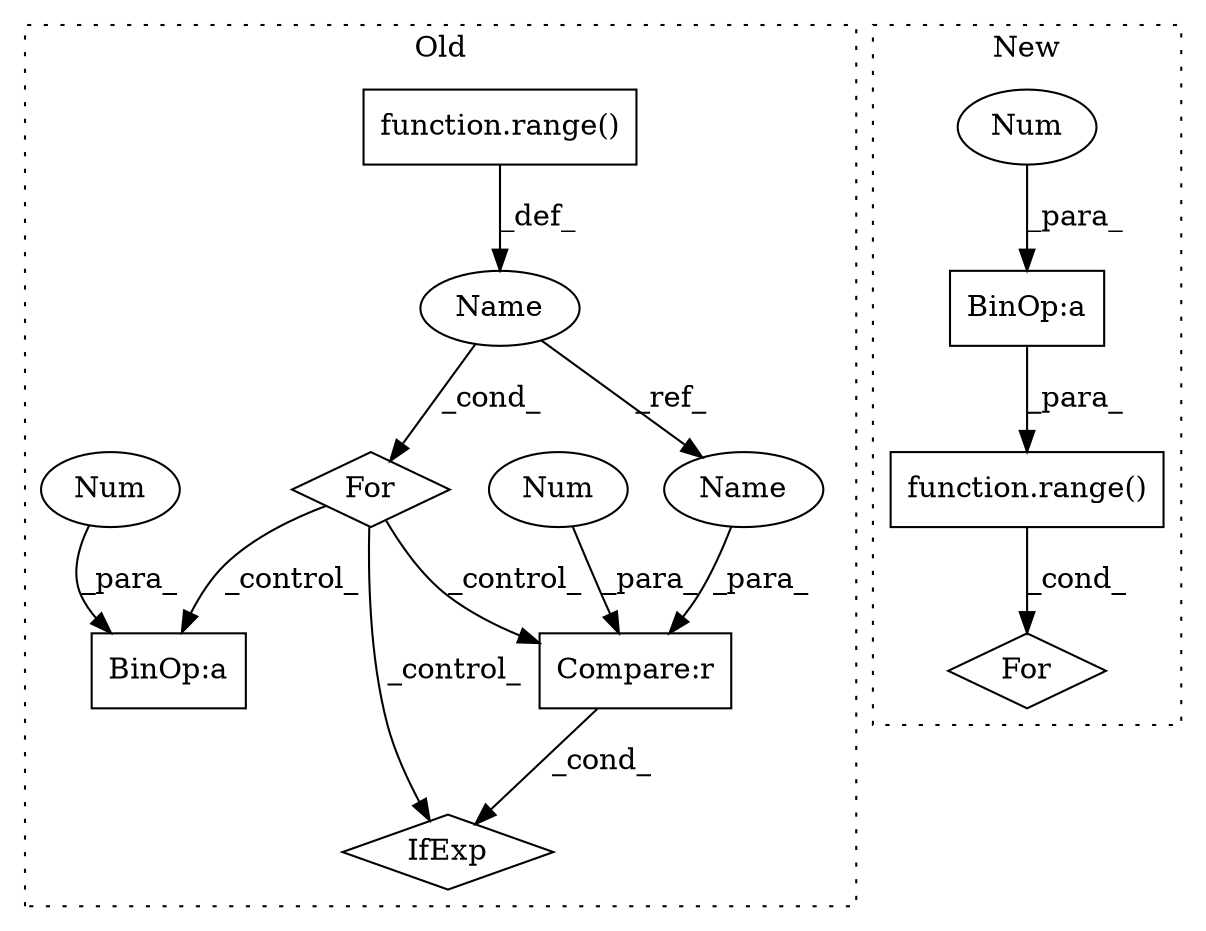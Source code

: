 digraph G {
subgraph cluster0 {
1 [label="IfExp" a="51" s="6147,6156" l="4,6" shape="diamond"];
5 [label="Compare:r" a="40" s="6151" l="5" shape="box"];
6 [label="function.range()" a="75" s="6025,6071" l="6,1" shape="box"];
7 [label="Num" a="76" s="6155" l="1" shape="ellipse"];
8 [label="Name" a="87" s="6020" l="1" shape="ellipse"];
10 [label="For" a="107" s="6016,6072" l="4,5" shape="diamond"];
11 [label="BinOp:a" a="82" s="6183" l="3" shape="box"];
12 [label="Num" a="76" s="6182" l="1" shape="ellipse"];
13 [label="Name" a="87" s="6151" l="1" shape="ellipse"];
label = "Old";
style="dotted";
}
subgraph cluster1 {
2 [label="function.range()" a="75" s="4083,4099" l="6,1" shape="box"];
3 [label="BinOp:a" a="82" s="4067" l="3" shape="box"];
4 [label="Num" a="76" s="4070" l="1" shape="ellipse"];
9 [label="For" a="107" s="4074,4100" l="4,5" shape="diamond"];
label = "New";
style="dotted";
}
2 -> 9 [label="_cond_"];
3 -> 2 [label="_para_"];
4 -> 3 [label="_para_"];
5 -> 1 [label="_cond_"];
6 -> 8 [label="_def_"];
7 -> 5 [label="_para_"];
8 -> 10 [label="_cond_"];
8 -> 13 [label="_ref_"];
10 -> 11 [label="_control_"];
10 -> 1 [label="_control_"];
10 -> 5 [label="_control_"];
12 -> 11 [label="_para_"];
13 -> 5 [label="_para_"];
}